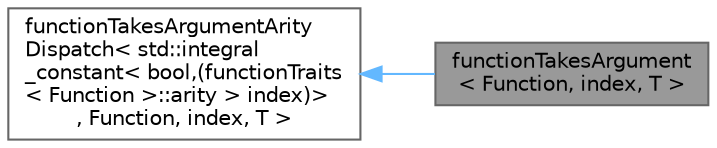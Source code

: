 digraph "functionTakesArgument&lt; Function, index, T &gt;"
{
 // LATEX_PDF_SIZE
  bgcolor="transparent";
  edge [fontname=Helvetica,fontsize=10,labelfontname=Helvetica,labelfontsize=10];
  node [fontname=Helvetica,fontsize=10,shape=box,height=0.2,width=0.4];
  rankdir="LR";
  Node1 [id="Node000001",label="functionTakesArgument\l\< Function, index, T \>",height=0.2,width=0.4,color="gray40", fillcolor="grey60", style="filled", fontcolor="black",tooltip=" "];
  Node2 -> Node1 [id="edge1_Node000001_Node000002",dir="back",color="steelblue1",style="solid",tooltip=" "];
  Node2 [id="Node000002",label="functionTakesArgumentArity\lDispatch\< std::integral\l_constant\< bool,(functionTraits\l\< Function \>::arity \> index)\>\l, Function, index, T \>",height=0.2,width=0.4,color="gray40", fillcolor="white", style="filled",tooltip=" "];
}
